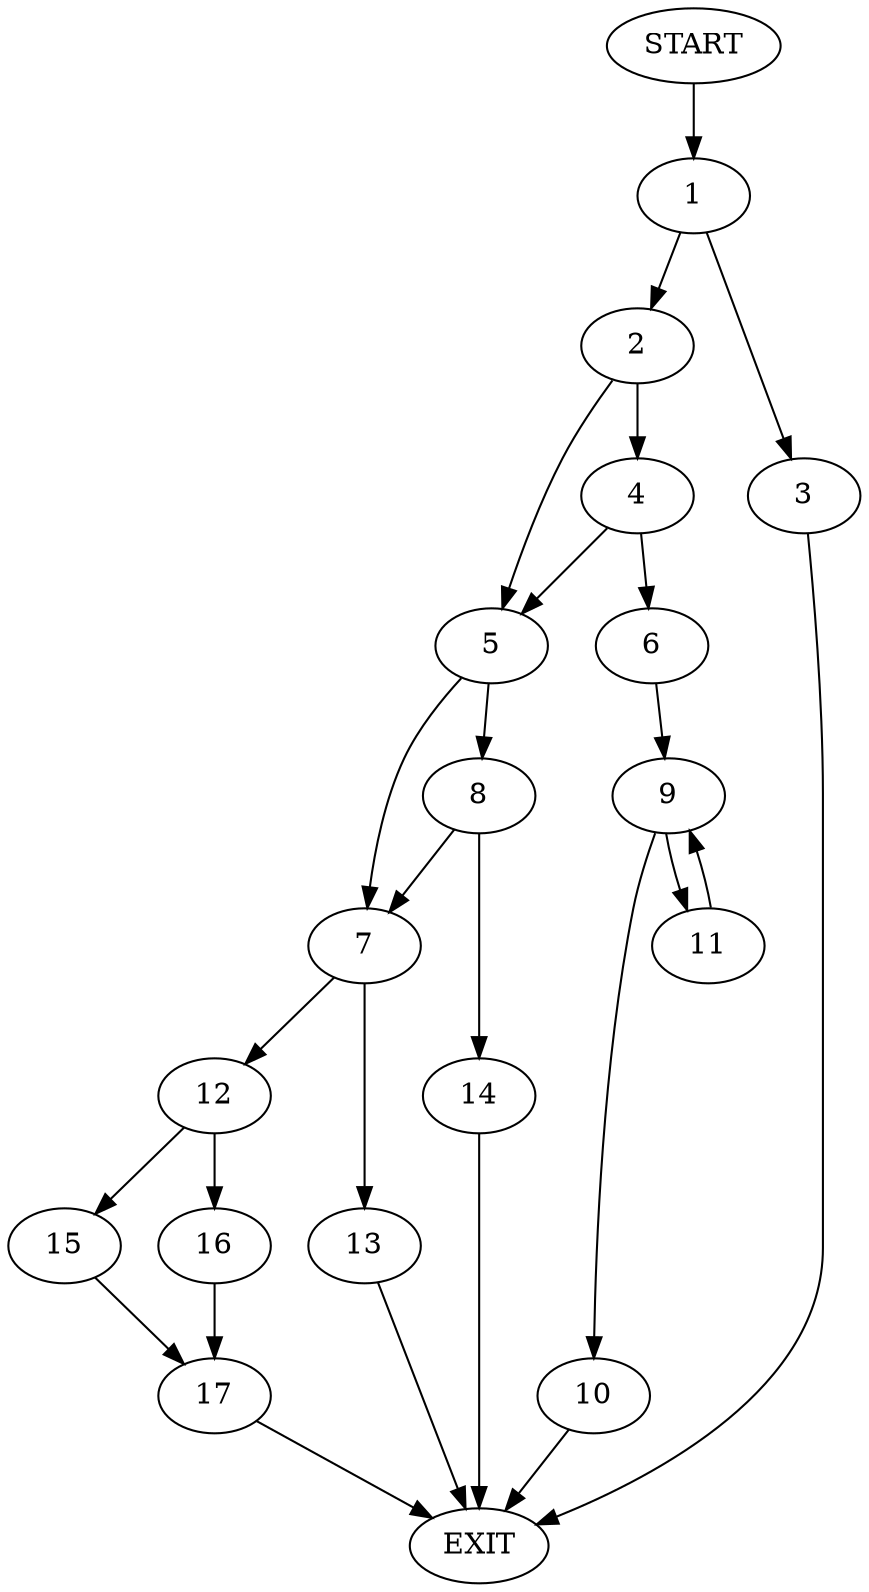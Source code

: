 digraph {
0 [label="START"]
18 [label="EXIT"]
0 -> 1
1 -> 2
1 -> 3
3 -> 18
2 -> 4
2 -> 5
4 -> 5
4 -> 6
5 -> 7
5 -> 8
6 -> 9
9 -> 10
9 -> 11
10 -> 18
11 -> 9
7 -> 12
7 -> 13
8 -> 7
8 -> 14
14 -> 18
12 -> 15
12 -> 16
13 -> 18
16 -> 17
15 -> 17
17 -> 18
}
